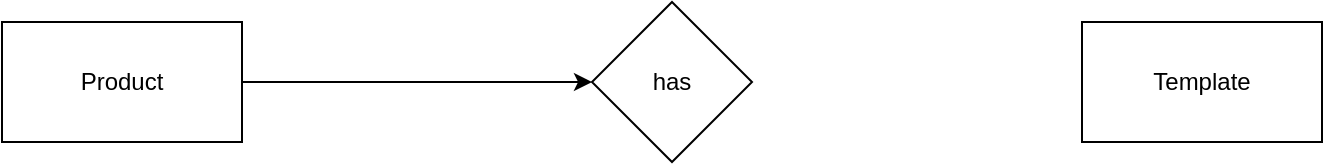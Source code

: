 <mxfile version="21.1.4" type="github">
  <diagram name="Page-1" id="AfyXHSYom_DIMaAgidwJ">
    <mxGraphModel dx="2954" dy="1156" grid="1" gridSize="10" guides="1" tooltips="1" connect="1" arrows="1" fold="1" page="1" pageScale="1" pageWidth="850" pageHeight="1100" math="0" shadow="0">
      <root>
        <mxCell id="0" />
        <mxCell id="1" parent="0" />
        <mxCell id="JxwXi8I0bHfK8lq8Cdui-4" style="edgeStyle=orthogonalEdgeStyle;rounded=0;orthogonalLoop=1;jettySize=auto;html=1;" edge="1" parent="1" source="JxwXi8I0bHfK8lq8Cdui-1" target="JxwXi8I0bHfK8lq8Cdui-3">
          <mxGeometry relative="1" as="geometry" />
        </mxCell>
        <mxCell id="JxwXi8I0bHfK8lq8Cdui-1" value="Product" style="rounded=0;whiteSpace=wrap;html=1;" vertex="1" parent="1">
          <mxGeometry x="50" y="240" width="120" height="60" as="geometry" />
        </mxCell>
        <mxCell id="JxwXi8I0bHfK8lq8Cdui-2" value="Template" style="rounded=0;whiteSpace=wrap;html=1;" vertex="1" parent="1">
          <mxGeometry x="590" y="240" width="120" height="60" as="geometry" />
        </mxCell>
        <mxCell id="JxwXi8I0bHfK8lq8Cdui-3" value="has" style="rhombus;whiteSpace=wrap;html=1;" vertex="1" parent="1">
          <mxGeometry x="345" y="230" width="80" height="80" as="geometry" />
        </mxCell>
      </root>
    </mxGraphModel>
  </diagram>
</mxfile>

